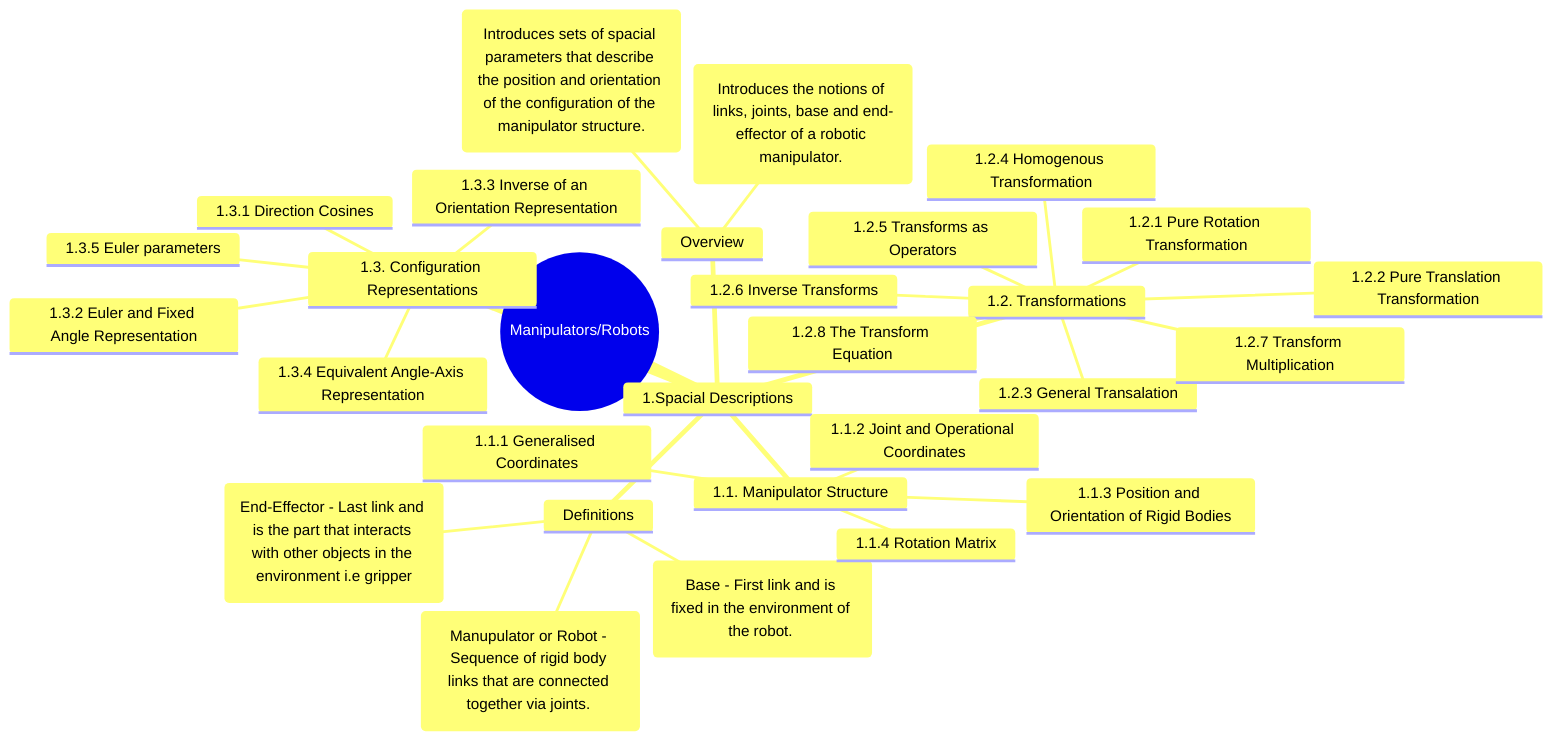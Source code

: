 mindmap
  root((Manipulators/Robots))
    1.Spacial Descriptions 
      Overview
        block-beta id1("Introduces the notions of links, joints, base and end-effector of a robotic manipulator. ")
        block-beta id1("Introduces sets of spacial parameters that describe the position and orientation of the configuration of the manipulator structure.")
      Definitions
          block-beta id1("Manupulator or Robot - Sequence of rigid body links that are connected together via joints. ")
          block-beta id1("Base - First link and is fixed in the environment of the robot. ")
          block-beta id1("End-Effector - Last link and is the part that interacts with other objects in the environment i.e gripper")
      1.1. Manipulator Structure
        1.1.1 Generalised Coordinates
        1.1.2 Joint and Operational Coordinates
        1.1.3 Position and Orientation of Rigid Bodies
        1.1.4 Rotation Matrix
      1.2. Transformations
        1.2.1 Pure Rotation Transformation
        1.2.2 Pure Translation Transformation
        1.2.3 General Transalation
        1.2.4 Homogenous Transformation
        1.2.5 Transforms as Operators
        1.2.6 Inverse Transforms
        1.2.7 Transform Multiplication
        1.2.8 The Transform Equation
      1.3. Configuration Representations
        1.3.1 Direction Cosines
        1.3.2 Euler and Fixed Angle Representation
        1.3.3 Inverse of an Orientation Representation
        1.3.4 Equivalent Angle-Axis Representation
        1.3.5 Euler parameters